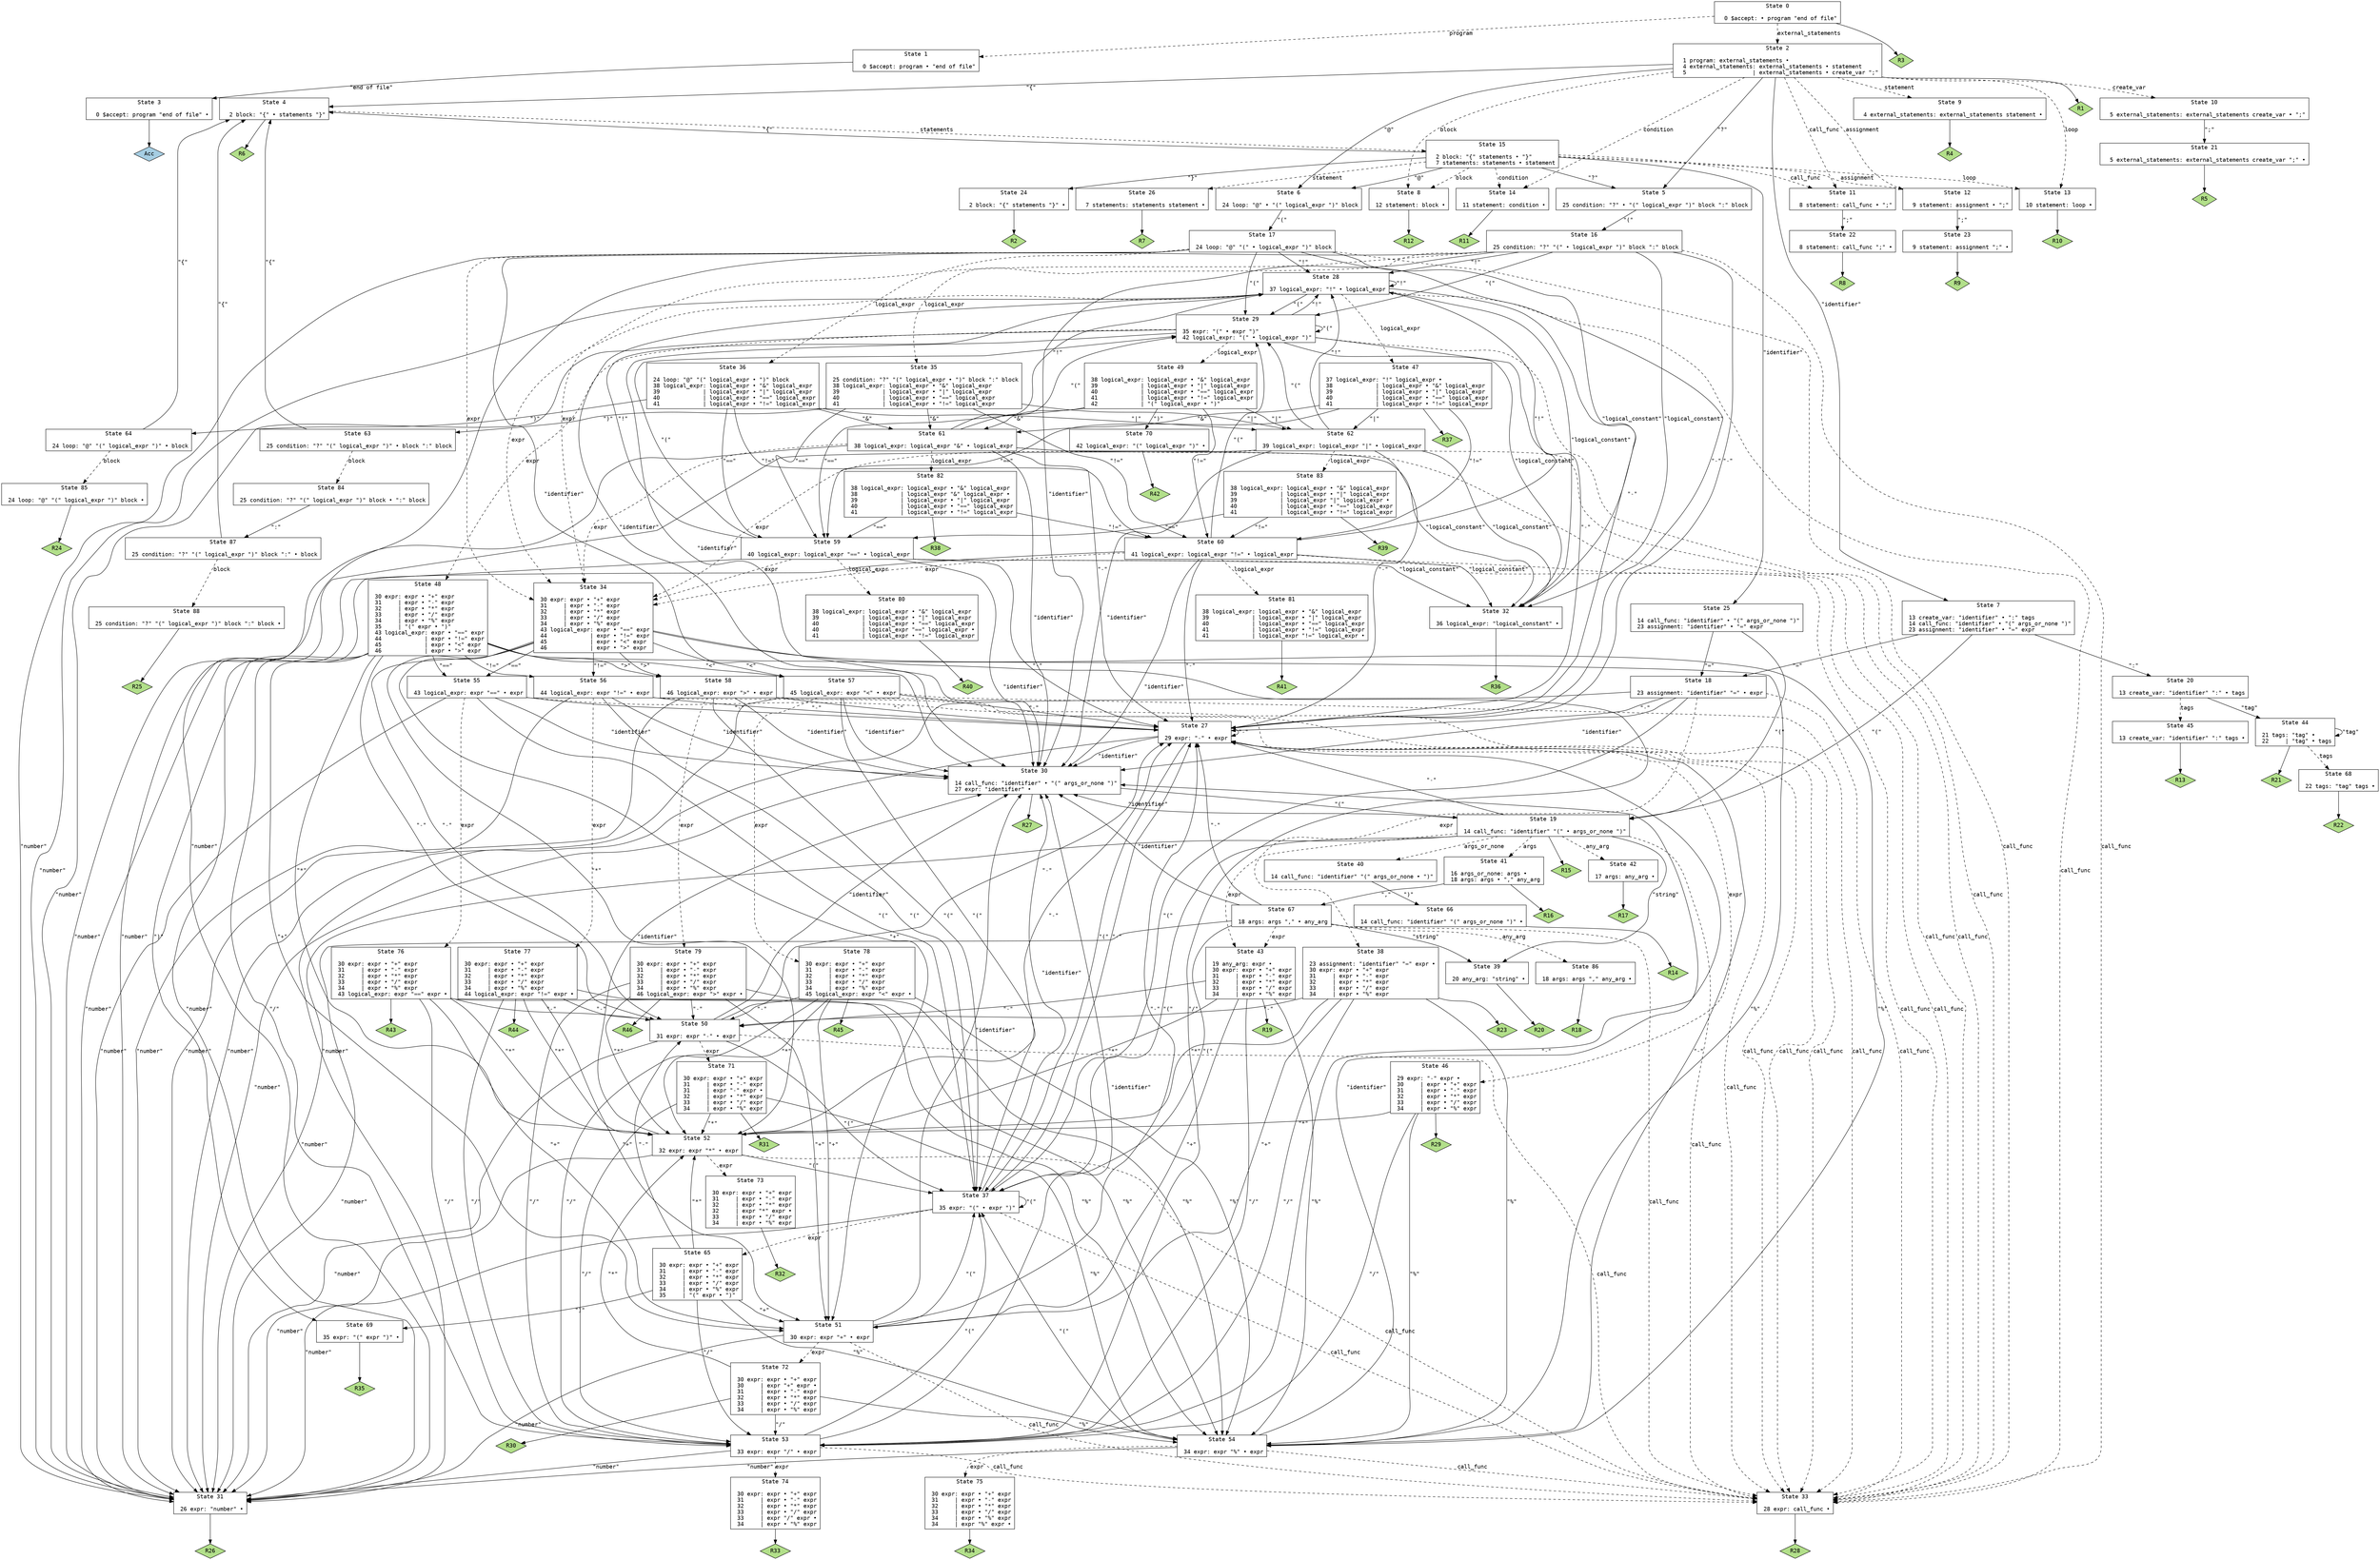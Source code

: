 // Generated by GNU Bison 3.8.2.
// Report bugs to <bug-bison@gnu.org>.
// Home page: <https://www.gnu.org/software/bison/>.

digraph "parser.y"
{
  node [fontname = courier, shape = box, colorscheme = paired6]
  edge [fontname = courier]

  0 [label="State 0\n\l  0 $accept: • program \"end of file\"\l"]
  0 -> 1 [style=dashed label="program"]
  0 -> 2 [style=dashed label="external_statements"]
  0 -> "0R3" [style=solid]
 "0R3" [label="R3", fillcolor=3, shape=diamond, style=filled]
  1 [label="State 1\n\l  0 $accept: program • \"end of file\"\l"]
  1 -> 3 [style=solid label="\"end of file\""]
  2 [label="State 2\n\l  1 program: external_statements •\l  4 external_statements: external_statements • statement\l  5                    | external_statements • create_var \";\"\l"]
  2 -> 4 [style=solid label="\"{\""]
  2 -> 5 [style=solid label="\"?\""]
  2 -> 6 [style=solid label="\"@\""]
  2 -> 7 [style=solid label="\"identifier\""]
  2 -> 8 [style=dashed label="block"]
  2 -> 9 [style=dashed label="statement"]
  2 -> 10 [style=dashed label="create_var"]
  2 -> 11 [style=dashed label="call_func"]
  2 -> 12 [style=dashed label="assignment"]
  2 -> 13 [style=dashed label="loop"]
  2 -> 14 [style=dashed label="condition"]
  2 -> "2R1" [style=solid]
 "2R1" [label="R1", fillcolor=3, shape=diamond, style=filled]
  3 [label="State 3\n\l  0 $accept: program \"end of file\" •\l"]
  3 -> "3R0" [style=solid]
 "3R0" [label="Acc", fillcolor=1, shape=diamond, style=filled]
  4 [label="State 4\n\l  2 block: \"{\" • statements \"}\"\l"]
  4 -> 15 [style=dashed label="statements"]
  4 -> "4R6" [style=solid]
 "4R6" [label="R6", fillcolor=3, shape=diamond, style=filled]
  5 [label="State 5\n\l 25 condition: \"?\" • \"(\" logical_expr \")\" block \":\" block\l"]
  5 -> 16 [style=solid label="\"(\""]
  6 [label="State 6\n\l 24 loop: \"@\" • \"(\" logical_expr \")\" block\l"]
  6 -> 17 [style=solid label="\"(\""]
  7 [label="State 7\n\l 13 create_var: \"identifier\" • \":\" tags\l 14 call_func: \"identifier\" • \"(\" args_or_none \")\"\l 23 assignment: \"identifier\" • \"=\" expr\l"]
  7 -> 18 [style=solid label="\"=\""]
  7 -> 19 [style=solid label="\"(\""]
  7 -> 20 [style=solid label="\":\""]
  8 [label="State 8\n\l 12 statement: block •\l"]
  8 -> "8R12" [style=solid]
 "8R12" [label="R12", fillcolor=3, shape=diamond, style=filled]
  9 [label="State 9\n\l  4 external_statements: external_statements statement •\l"]
  9 -> "9R4" [style=solid]
 "9R4" [label="R4", fillcolor=3, shape=diamond, style=filled]
  10 [label="State 10\n\l  5 external_statements: external_statements create_var • \";\"\l"]
  10 -> 21 [style=solid label="\";\""]
  11 [label="State 11\n\l  8 statement: call_func • \";\"\l"]
  11 -> 22 [style=solid label="\";\""]
  12 [label="State 12\n\l  9 statement: assignment • \";\"\l"]
  12 -> 23 [style=solid label="\";\""]
  13 [label="State 13\n\l 10 statement: loop •\l"]
  13 -> "13R10" [style=solid]
 "13R10" [label="R10", fillcolor=3, shape=diamond, style=filled]
  14 [label="State 14\n\l 11 statement: condition •\l"]
  14 -> "14R11" [style=solid]
 "14R11" [label="R11", fillcolor=3, shape=diamond, style=filled]
  15 [label="State 15\n\l  2 block: \"{\" statements • \"}\"\l  7 statements: statements • statement\l"]
  15 -> 4 [style=solid label="\"{\""]
  15 -> 24 [style=solid label="\"}\""]
  15 -> 5 [style=solid label="\"?\""]
  15 -> 6 [style=solid label="\"@\""]
  15 -> 25 [style=solid label="\"identifier\""]
  15 -> 8 [style=dashed label="block"]
  15 -> 26 [style=dashed label="statement"]
  15 -> 11 [style=dashed label="call_func"]
  15 -> 12 [style=dashed label="assignment"]
  15 -> 13 [style=dashed label="loop"]
  15 -> 14 [style=dashed label="condition"]
  16 [label="State 16\n\l 25 condition: \"?\" \"(\" • logical_expr \")\" block \":\" block\l"]
  16 -> 27 [style=solid label="\"-\""]
  16 -> 28 [style=solid label="\"!\""]
  16 -> 29 [style=solid label="\"(\""]
  16 -> 30 [style=solid label="\"identifier\""]
  16 -> 31 [style=solid label="\"number\""]
  16 -> 32 [style=solid label="\"logical_constant\""]
  16 -> 33 [style=dashed label="call_func"]
  16 -> 34 [style=dashed label="expr"]
  16 -> 35 [style=dashed label="logical_expr"]
  17 [label="State 17\n\l 24 loop: \"@\" \"(\" • logical_expr \")\" block\l"]
  17 -> 27 [style=solid label="\"-\""]
  17 -> 28 [style=solid label="\"!\""]
  17 -> 29 [style=solid label="\"(\""]
  17 -> 30 [style=solid label="\"identifier\""]
  17 -> 31 [style=solid label="\"number\""]
  17 -> 32 [style=solid label="\"logical_constant\""]
  17 -> 33 [style=dashed label="call_func"]
  17 -> 34 [style=dashed label="expr"]
  17 -> 36 [style=dashed label="logical_expr"]
  18 [label="State 18\n\l 23 assignment: \"identifier\" \"=\" • expr\l"]
  18 -> 27 [style=solid label="\"-\""]
  18 -> 37 [style=solid label="\"(\""]
  18 -> 30 [style=solid label="\"identifier\""]
  18 -> 31 [style=solid label="\"number\""]
  18 -> 33 [style=dashed label="call_func"]
  18 -> 38 [style=dashed label="expr"]
  19 [label="State 19\n\l 14 call_func: \"identifier\" \"(\" • args_or_none \")\"\l"]
  19 -> 27 [style=solid label="\"-\""]
  19 -> 37 [style=solid label="\"(\""]
  19 -> 30 [style=solid label="\"identifier\""]
  19 -> 39 [style=solid label="\"string\""]
  19 -> 31 [style=solid label="\"number\""]
  19 -> 33 [style=dashed label="call_func"]
  19 -> 40 [style=dashed label="args_or_none"]
  19 -> 41 [style=dashed label="args"]
  19 -> 42 [style=dashed label="any_arg"]
  19 -> 43 [style=dashed label="expr"]
  19 -> "19R15" [style=solid]
 "19R15" [label="R15", fillcolor=3, shape=diamond, style=filled]
  20 [label="State 20\n\l 13 create_var: \"identifier\" \":\" • tags\l"]
  20 -> 44 [style=solid label="\"tag\""]
  20 -> 45 [style=dashed label="tags"]
  21 [label="State 21\n\l  5 external_statements: external_statements create_var \";\" •\l"]
  21 -> "21R5" [style=solid]
 "21R5" [label="R5", fillcolor=3, shape=diamond, style=filled]
  22 [label="State 22\n\l  8 statement: call_func \";\" •\l"]
  22 -> "22R8" [style=solid]
 "22R8" [label="R8", fillcolor=3, shape=diamond, style=filled]
  23 [label="State 23\n\l  9 statement: assignment \";\" •\l"]
  23 -> "23R9" [style=solid]
 "23R9" [label="R9", fillcolor=3, shape=diamond, style=filled]
  24 [label="State 24\n\l  2 block: \"{\" statements \"}\" •\l"]
  24 -> "24R2" [style=solid]
 "24R2" [label="R2", fillcolor=3, shape=diamond, style=filled]
  25 [label="State 25\n\l 14 call_func: \"identifier\" • \"(\" args_or_none \")\"\l 23 assignment: \"identifier\" • \"=\" expr\l"]
  25 -> 18 [style=solid label="\"=\""]
  25 -> 19 [style=solid label="\"(\""]
  26 [label="State 26\n\l  7 statements: statements statement •\l"]
  26 -> "26R7" [style=solid]
 "26R7" [label="R7", fillcolor=3, shape=diamond, style=filled]
  27 [label="State 27\n\l 29 expr: \"-\" • expr\l"]
  27 -> 27 [style=solid label="\"-\""]
  27 -> 37 [style=solid label="\"(\""]
  27 -> 30 [style=solid label="\"identifier\""]
  27 -> 31 [style=solid label="\"number\""]
  27 -> 33 [style=dashed label="call_func"]
  27 -> 46 [style=dashed label="expr"]
  28 [label="State 28\n\l 37 logical_expr: \"!\" • logical_expr\l"]
  28 -> 27 [style=solid label="\"-\""]
  28 -> 28 [style=solid label="\"!\""]
  28 -> 29 [style=solid label="\"(\""]
  28 -> 30 [style=solid label="\"identifier\""]
  28 -> 31 [style=solid label="\"number\""]
  28 -> 32 [style=solid label="\"logical_constant\""]
  28 -> 33 [style=dashed label="call_func"]
  28 -> 34 [style=dashed label="expr"]
  28 -> 47 [style=dashed label="logical_expr"]
  29 [label="State 29\n\l 35 expr: \"(\" • expr \")\"\l 42 logical_expr: \"(\" • logical_expr \")\"\l"]
  29 -> 27 [style=solid label="\"-\""]
  29 -> 28 [style=solid label="\"!\""]
  29 -> 29 [style=solid label="\"(\""]
  29 -> 30 [style=solid label="\"identifier\""]
  29 -> 31 [style=solid label="\"number\""]
  29 -> 32 [style=solid label="\"logical_constant\""]
  29 -> 33 [style=dashed label="call_func"]
  29 -> 48 [style=dashed label="expr"]
  29 -> 49 [style=dashed label="logical_expr"]
  30 [label="State 30\n\l 14 call_func: \"identifier\" • \"(\" args_or_none \")\"\l 27 expr: \"identifier\" •\l"]
  30 -> 19 [style=solid label="\"(\""]
  30 -> "30R27" [style=solid]
 "30R27" [label="R27", fillcolor=3, shape=diamond, style=filled]
  31 [label="State 31\n\l 26 expr: \"number\" •\l"]
  31 -> "31R26" [style=solid]
 "31R26" [label="R26", fillcolor=3, shape=diamond, style=filled]
  32 [label="State 32\n\l 36 logical_expr: \"logical_constant\" •\l"]
  32 -> "32R36" [style=solid]
 "32R36" [label="R36", fillcolor=3, shape=diamond, style=filled]
  33 [label="State 33\n\l 28 expr: call_func •\l"]
  33 -> "33R28" [style=solid]
 "33R28" [label="R28", fillcolor=3, shape=diamond, style=filled]
  34 [label="State 34\n\l 30 expr: expr • \"+\" expr\l 31     | expr • \"-\" expr\l 32     | expr • \"*\" expr\l 33     | expr • \"/\" expr\l 34     | expr • \"%\" expr\l 43 logical_expr: expr • \"==\" expr\l 44             | expr • \"!=\" expr\l 45             | expr • \"<\" expr\l 46             | expr • \">\" expr\l"]
  34 -> 50 [style=solid label="\"-\""]
  34 -> 51 [style=solid label="\"+\""]
  34 -> 52 [style=solid label="\"*\""]
  34 -> 53 [style=solid label="\"/\""]
  34 -> 54 [style=solid label="\"%\""]
  34 -> 55 [style=solid label="\"==\""]
  34 -> 56 [style=solid label="\"!=\""]
  34 -> 57 [style=solid label="\"<\""]
  34 -> 58 [style=solid label="\">\""]
  35 [label="State 35\n\l 25 condition: \"?\" \"(\" logical_expr • \")\" block \":\" block\l 38 logical_expr: logical_expr • \"&\" logical_expr\l 39             | logical_expr • \"|\" logical_expr\l 40             | logical_expr • \"==\" logical_expr\l 41             | logical_expr • \"!=\" logical_expr\l"]
  35 -> 59 [style=solid label="\"==\""]
  35 -> 60 [style=solid label="\"!=\""]
  35 -> 61 [style=solid label="\"&\""]
  35 -> 62 [style=solid label="\"|\""]
  35 -> 63 [style=solid label="\")\""]
  36 [label="State 36\n\l 24 loop: \"@\" \"(\" logical_expr • \")\" block\l 38 logical_expr: logical_expr • \"&\" logical_expr\l 39             | logical_expr • \"|\" logical_expr\l 40             | logical_expr • \"==\" logical_expr\l 41             | logical_expr • \"!=\" logical_expr\l"]
  36 -> 59 [style=solid label="\"==\""]
  36 -> 60 [style=solid label="\"!=\""]
  36 -> 61 [style=solid label="\"&\""]
  36 -> 62 [style=solid label="\"|\""]
  36 -> 64 [style=solid label="\")\""]
  37 [label="State 37\n\l 35 expr: \"(\" • expr \")\"\l"]
  37 -> 27 [style=solid label="\"-\""]
  37 -> 37 [style=solid label="\"(\""]
  37 -> 30 [style=solid label="\"identifier\""]
  37 -> 31 [style=solid label="\"number\""]
  37 -> 33 [style=dashed label="call_func"]
  37 -> 65 [style=dashed label="expr"]
  38 [label="State 38\n\l 23 assignment: \"identifier\" \"=\" expr •\l 30 expr: expr • \"+\" expr\l 31     | expr • \"-\" expr\l 32     | expr • \"*\" expr\l 33     | expr • \"/\" expr\l 34     | expr • \"%\" expr\l"]
  38 -> 50 [style=solid label="\"-\""]
  38 -> 51 [style=solid label="\"+\""]
  38 -> 52 [style=solid label="\"*\""]
  38 -> 53 [style=solid label="\"/\""]
  38 -> 54 [style=solid label="\"%\""]
  38 -> "38R23" [style=solid]
 "38R23" [label="R23", fillcolor=3, shape=diamond, style=filled]
  39 [label="State 39\n\l 20 any_arg: \"string\" •\l"]
  39 -> "39R20" [style=solid]
 "39R20" [label="R20", fillcolor=3, shape=diamond, style=filled]
  40 [label="State 40\n\l 14 call_func: \"identifier\" \"(\" args_or_none • \")\"\l"]
  40 -> 66 [style=solid label="\")\""]
  41 [label="State 41\n\l 16 args_or_none: args •\l 18 args: args • \",\" any_arg\l"]
  41 -> 67 [style=solid label="\",\""]
  41 -> "41R16" [style=solid]
 "41R16" [label="R16", fillcolor=3, shape=diamond, style=filled]
  42 [label="State 42\n\l 17 args: any_arg •\l"]
  42 -> "42R17" [style=solid]
 "42R17" [label="R17", fillcolor=3, shape=diamond, style=filled]
  43 [label="State 43\n\l 19 any_arg: expr •\l 30 expr: expr • \"+\" expr\l 31     | expr • \"-\" expr\l 32     | expr • \"*\" expr\l 33     | expr • \"/\" expr\l 34     | expr • \"%\" expr\l"]
  43 -> 50 [style=solid label="\"-\""]
  43 -> 51 [style=solid label="\"+\""]
  43 -> 52 [style=solid label="\"*\""]
  43 -> 53 [style=solid label="\"/\""]
  43 -> 54 [style=solid label="\"%\""]
  43 -> "43R19" [style=solid]
 "43R19" [label="R19", fillcolor=3, shape=diamond, style=filled]
  44 [label="State 44\n\l 21 tags: \"tag\" •\l 22     | \"tag\" • tags\l"]
  44 -> 44 [style=solid label="\"tag\""]
  44 -> 68 [style=dashed label="tags"]
  44 -> "44R21" [style=solid]
 "44R21" [label="R21", fillcolor=3, shape=diamond, style=filled]
  45 [label="State 45\n\l 13 create_var: \"identifier\" \":\" tags •\l"]
  45 -> "45R13" [style=solid]
 "45R13" [label="R13", fillcolor=3, shape=diamond, style=filled]
  46 [label="State 46\n\l 29 expr: \"-\" expr •\l 30     | expr • \"+\" expr\l 31     | expr • \"-\" expr\l 32     | expr • \"*\" expr\l 33     | expr • \"/\" expr\l 34     | expr • \"%\" expr\l"]
  46 -> 52 [style=solid label="\"*\""]
  46 -> 53 [style=solid label="\"/\""]
  46 -> 54 [style=solid label="\"%\""]
  46 -> "46R29" [style=solid]
 "46R29" [label="R29", fillcolor=3, shape=diamond, style=filled]
  47 [label="State 47\n\l 37 logical_expr: \"!\" logical_expr •\l 38             | logical_expr • \"&\" logical_expr\l 39             | logical_expr • \"|\" logical_expr\l 40             | logical_expr • \"==\" logical_expr\l 41             | logical_expr • \"!=\" logical_expr\l"]
  47 -> 59 [style=solid label="\"==\""]
  47 -> 60 [style=solid label="\"!=\""]
  47 -> 61 [style=solid label="\"&\""]
  47 -> 62 [style=solid label="\"|\""]
  47 -> "47R37" [style=solid]
 "47R37" [label="R37", fillcolor=3, shape=diamond, style=filled]
  48 [label="State 48\n\l 30 expr: expr • \"+\" expr\l 31     | expr • \"-\" expr\l 32     | expr • \"*\" expr\l 33     | expr • \"/\" expr\l 34     | expr • \"%\" expr\l 35     | \"(\" expr • \")\"\l 43 logical_expr: expr • \"==\" expr\l 44             | expr • \"!=\" expr\l 45             | expr • \"<\" expr\l 46             | expr • \">\" expr\l"]
  48 -> 50 [style=solid label="\"-\""]
  48 -> 51 [style=solid label="\"+\""]
  48 -> 52 [style=solid label="\"*\""]
  48 -> 53 [style=solid label="\"/\""]
  48 -> 54 [style=solid label="\"%\""]
  48 -> 55 [style=solid label="\"==\""]
  48 -> 56 [style=solid label="\"!=\""]
  48 -> 57 [style=solid label="\"<\""]
  48 -> 58 [style=solid label="\">\""]
  48 -> 69 [style=solid label="\")\""]
  49 [label="State 49\n\l 38 logical_expr: logical_expr • \"&\" logical_expr\l 39             | logical_expr • \"|\" logical_expr\l 40             | logical_expr • \"==\" logical_expr\l 41             | logical_expr • \"!=\" logical_expr\l 42             | \"(\" logical_expr • \")\"\l"]
  49 -> 59 [style=solid label="\"==\""]
  49 -> 60 [style=solid label="\"!=\""]
  49 -> 61 [style=solid label="\"&\""]
  49 -> 62 [style=solid label="\"|\""]
  49 -> 70 [style=solid label="\")\""]
  50 [label="State 50\n\l 31 expr: expr \"-\" • expr\l"]
  50 -> 27 [style=solid label="\"-\""]
  50 -> 37 [style=solid label="\"(\""]
  50 -> 30 [style=solid label="\"identifier\""]
  50 -> 31 [style=solid label="\"number\""]
  50 -> 33 [style=dashed label="call_func"]
  50 -> 71 [style=dashed label="expr"]
  51 [label="State 51\n\l 30 expr: expr \"+\" • expr\l"]
  51 -> 27 [style=solid label="\"-\""]
  51 -> 37 [style=solid label="\"(\""]
  51 -> 30 [style=solid label="\"identifier\""]
  51 -> 31 [style=solid label="\"number\""]
  51 -> 33 [style=dashed label="call_func"]
  51 -> 72 [style=dashed label="expr"]
  52 [label="State 52\n\l 32 expr: expr \"*\" • expr\l"]
  52 -> 27 [style=solid label="\"-\""]
  52 -> 37 [style=solid label="\"(\""]
  52 -> 30 [style=solid label="\"identifier\""]
  52 -> 31 [style=solid label="\"number\""]
  52 -> 33 [style=dashed label="call_func"]
  52 -> 73 [style=dashed label="expr"]
  53 [label="State 53\n\l 33 expr: expr \"/\" • expr\l"]
  53 -> 27 [style=solid label="\"-\""]
  53 -> 37 [style=solid label="\"(\""]
  53 -> 30 [style=solid label="\"identifier\""]
  53 -> 31 [style=solid label="\"number\""]
  53 -> 33 [style=dashed label="call_func"]
  53 -> 74 [style=dashed label="expr"]
  54 [label="State 54\n\l 34 expr: expr \"%\" • expr\l"]
  54 -> 27 [style=solid label="\"-\""]
  54 -> 37 [style=solid label="\"(\""]
  54 -> 30 [style=solid label="\"identifier\""]
  54 -> 31 [style=solid label="\"number\""]
  54 -> 33 [style=dashed label="call_func"]
  54 -> 75 [style=dashed label="expr"]
  55 [label="State 55\n\l 43 logical_expr: expr \"==\" • expr\l"]
  55 -> 27 [style=solid label="\"-\""]
  55 -> 37 [style=solid label="\"(\""]
  55 -> 30 [style=solid label="\"identifier\""]
  55 -> 31 [style=solid label="\"number\""]
  55 -> 33 [style=dashed label="call_func"]
  55 -> 76 [style=dashed label="expr"]
  56 [label="State 56\n\l 44 logical_expr: expr \"!=\" • expr\l"]
  56 -> 27 [style=solid label="\"-\""]
  56 -> 37 [style=solid label="\"(\""]
  56 -> 30 [style=solid label="\"identifier\""]
  56 -> 31 [style=solid label="\"number\""]
  56 -> 33 [style=dashed label="call_func"]
  56 -> 77 [style=dashed label="expr"]
  57 [label="State 57\n\l 45 logical_expr: expr \"<\" • expr\l"]
  57 -> 27 [style=solid label="\"-\""]
  57 -> 37 [style=solid label="\"(\""]
  57 -> 30 [style=solid label="\"identifier\""]
  57 -> 31 [style=solid label="\"number\""]
  57 -> 33 [style=dashed label="call_func"]
  57 -> 78 [style=dashed label="expr"]
  58 [label="State 58\n\l 46 logical_expr: expr \">\" • expr\l"]
  58 -> 27 [style=solid label="\"-\""]
  58 -> 37 [style=solid label="\"(\""]
  58 -> 30 [style=solid label="\"identifier\""]
  58 -> 31 [style=solid label="\"number\""]
  58 -> 33 [style=dashed label="call_func"]
  58 -> 79 [style=dashed label="expr"]
  59 [label="State 59\n\l 40 logical_expr: logical_expr \"==\" • logical_expr\l"]
  59 -> 27 [style=solid label="\"-\""]
  59 -> 28 [style=solid label="\"!\""]
  59 -> 29 [style=solid label="\"(\""]
  59 -> 30 [style=solid label="\"identifier\""]
  59 -> 31 [style=solid label="\"number\""]
  59 -> 32 [style=solid label="\"logical_constant\""]
  59 -> 33 [style=dashed label="call_func"]
  59 -> 34 [style=dashed label="expr"]
  59 -> 80 [style=dashed label="logical_expr"]
  60 [label="State 60\n\l 41 logical_expr: logical_expr \"!=\" • logical_expr\l"]
  60 -> 27 [style=solid label="\"-\""]
  60 -> 28 [style=solid label="\"!\""]
  60 -> 29 [style=solid label="\"(\""]
  60 -> 30 [style=solid label="\"identifier\""]
  60 -> 31 [style=solid label="\"number\""]
  60 -> 32 [style=solid label="\"logical_constant\""]
  60 -> 33 [style=dashed label="call_func"]
  60 -> 34 [style=dashed label="expr"]
  60 -> 81 [style=dashed label="logical_expr"]
  61 [label="State 61\n\l 38 logical_expr: logical_expr \"&\" • logical_expr\l"]
  61 -> 27 [style=solid label="\"-\""]
  61 -> 28 [style=solid label="\"!\""]
  61 -> 29 [style=solid label="\"(\""]
  61 -> 30 [style=solid label="\"identifier\""]
  61 -> 31 [style=solid label="\"number\""]
  61 -> 32 [style=solid label="\"logical_constant\""]
  61 -> 33 [style=dashed label="call_func"]
  61 -> 34 [style=dashed label="expr"]
  61 -> 82 [style=dashed label="logical_expr"]
  62 [label="State 62\n\l 39 logical_expr: logical_expr \"|\" • logical_expr\l"]
  62 -> 27 [style=solid label="\"-\""]
  62 -> 28 [style=solid label="\"!\""]
  62 -> 29 [style=solid label="\"(\""]
  62 -> 30 [style=solid label="\"identifier\""]
  62 -> 31 [style=solid label="\"number\""]
  62 -> 32 [style=solid label="\"logical_constant\""]
  62 -> 33 [style=dashed label="call_func"]
  62 -> 34 [style=dashed label="expr"]
  62 -> 83 [style=dashed label="logical_expr"]
  63 [label="State 63\n\l 25 condition: \"?\" \"(\" logical_expr \")\" • block \":\" block\l"]
  63 -> 4 [style=solid label="\"{\""]
  63 -> 84 [style=dashed label="block"]
  64 [label="State 64\n\l 24 loop: \"@\" \"(\" logical_expr \")\" • block\l"]
  64 -> 4 [style=solid label="\"{\""]
  64 -> 85 [style=dashed label="block"]
  65 [label="State 65\n\l 30 expr: expr • \"+\" expr\l 31     | expr • \"-\" expr\l 32     | expr • \"*\" expr\l 33     | expr • \"/\" expr\l 34     | expr • \"%\" expr\l 35     | \"(\" expr • \")\"\l"]
  65 -> 50 [style=solid label="\"-\""]
  65 -> 51 [style=solid label="\"+\""]
  65 -> 52 [style=solid label="\"*\""]
  65 -> 53 [style=solid label="\"/\""]
  65 -> 54 [style=solid label="\"%\""]
  65 -> 69 [style=solid label="\")\""]
  66 [label="State 66\n\l 14 call_func: \"identifier\" \"(\" args_or_none \")\" •\l"]
  66 -> "66R14" [style=solid]
 "66R14" [label="R14", fillcolor=3, shape=diamond, style=filled]
  67 [label="State 67\n\l 18 args: args \",\" • any_arg\l"]
  67 -> 27 [style=solid label="\"-\""]
  67 -> 37 [style=solid label="\"(\""]
  67 -> 30 [style=solid label="\"identifier\""]
  67 -> 39 [style=solid label="\"string\""]
  67 -> 31 [style=solid label="\"number\""]
  67 -> 33 [style=dashed label="call_func"]
  67 -> 86 [style=dashed label="any_arg"]
  67 -> 43 [style=dashed label="expr"]
  68 [label="State 68\n\l 22 tags: \"tag\" tags •\l"]
  68 -> "68R22" [style=solid]
 "68R22" [label="R22", fillcolor=3, shape=diamond, style=filled]
  69 [label="State 69\n\l 35 expr: \"(\" expr \")\" •\l"]
  69 -> "69R35" [style=solid]
 "69R35" [label="R35", fillcolor=3, shape=diamond, style=filled]
  70 [label="State 70\n\l 42 logical_expr: \"(\" logical_expr \")\" •\l"]
  70 -> "70R42" [style=solid]
 "70R42" [label="R42", fillcolor=3, shape=diamond, style=filled]
  71 [label="State 71\n\l 30 expr: expr • \"+\" expr\l 31     | expr • \"-\" expr\l 31     | expr \"-\" expr •\l 32     | expr • \"*\" expr\l 33     | expr • \"/\" expr\l 34     | expr • \"%\" expr\l"]
  71 -> 52 [style=solid label="\"*\""]
  71 -> 53 [style=solid label="\"/\""]
  71 -> 54 [style=solid label="\"%\""]
  71 -> "71R31" [style=solid]
 "71R31" [label="R31", fillcolor=3, shape=diamond, style=filled]
  72 [label="State 72\n\l 30 expr: expr • \"+\" expr\l 30     | expr \"+\" expr •\l 31     | expr • \"-\" expr\l 32     | expr • \"*\" expr\l 33     | expr • \"/\" expr\l 34     | expr • \"%\" expr\l"]
  72 -> 52 [style=solid label="\"*\""]
  72 -> 53 [style=solid label="\"/\""]
  72 -> 54 [style=solid label="\"%\""]
  72 -> "72R30" [style=solid]
 "72R30" [label="R30", fillcolor=3, shape=diamond, style=filled]
  73 [label="State 73\n\l 30 expr: expr • \"+\" expr\l 31     | expr • \"-\" expr\l 32     | expr • \"*\" expr\l 32     | expr \"*\" expr •\l 33     | expr • \"/\" expr\l 34     | expr • \"%\" expr\l"]
  73 -> "73R32" [style=solid]
 "73R32" [label="R32", fillcolor=3, shape=diamond, style=filled]
  74 [label="State 74\n\l 30 expr: expr • \"+\" expr\l 31     | expr • \"-\" expr\l 32     | expr • \"*\" expr\l 33     | expr • \"/\" expr\l 33     | expr \"/\" expr •\l 34     | expr • \"%\" expr\l"]
  74 -> "74R33" [style=solid]
 "74R33" [label="R33", fillcolor=3, shape=diamond, style=filled]
  75 [label="State 75\n\l 30 expr: expr • \"+\" expr\l 31     | expr • \"-\" expr\l 32     | expr • \"*\" expr\l 33     | expr • \"/\" expr\l 34     | expr • \"%\" expr\l 34     | expr \"%\" expr •\l"]
  75 -> "75R34" [style=solid]
 "75R34" [label="R34", fillcolor=3, shape=diamond, style=filled]
  76 [label="State 76\n\l 30 expr: expr • \"+\" expr\l 31     | expr • \"-\" expr\l 32     | expr • \"*\" expr\l 33     | expr • \"/\" expr\l 34     | expr • \"%\" expr\l 43 logical_expr: expr \"==\" expr •\l"]
  76 -> 50 [style=solid label="\"-\""]
  76 -> 51 [style=solid label="\"+\""]
  76 -> 52 [style=solid label="\"*\""]
  76 -> 53 [style=solid label="\"/\""]
  76 -> 54 [style=solid label="\"%\""]
  76 -> "76R43" [style=solid]
 "76R43" [label="R43", fillcolor=3, shape=diamond, style=filled]
  77 [label="State 77\n\l 30 expr: expr • \"+\" expr\l 31     | expr • \"-\" expr\l 32     | expr • \"*\" expr\l 33     | expr • \"/\" expr\l 34     | expr • \"%\" expr\l 44 logical_expr: expr \"!=\" expr •\l"]
  77 -> 50 [style=solid label="\"-\""]
  77 -> 51 [style=solid label="\"+\""]
  77 -> 52 [style=solid label="\"*\""]
  77 -> 53 [style=solid label="\"/\""]
  77 -> 54 [style=solid label="\"%\""]
  77 -> "77R44" [style=solid]
 "77R44" [label="R44", fillcolor=3, shape=diamond, style=filled]
  78 [label="State 78\n\l 30 expr: expr • \"+\" expr\l 31     | expr • \"-\" expr\l 32     | expr • \"*\" expr\l 33     | expr • \"/\" expr\l 34     | expr • \"%\" expr\l 45 logical_expr: expr \"<\" expr •\l"]
  78 -> 50 [style=solid label="\"-\""]
  78 -> 51 [style=solid label="\"+\""]
  78 -> 52 [style=solid label="\"*\""]
  78 -> 53 [style=solid label="\"/\""]
  78 -> 54 [style=solid label="\"%\""]
  78 -> "78R45" [style=solid]
 "78R45" [label="R45", fillcolor=3, shape=diamond, style=filled]
  79 [label="State 79\n\l 30 expr: expr • \"+\" expr\l 31     | expr • \"-\" expr\l 32     | expr • \"*\" expr\l 33     | expr • \"/\" expr\l 34     | expr • \"%\" expr\l 46 logical_expr: expr \">\" expr •\l"]
  79 -> 50 [style=solid label="\"-\""]
  79 -> 51 [style=solid label="\"+\""]
  79 -> 52 [style=solid label="\"*\""]
  79 -> 53 [style=solid label="\"/\""]
  79 -> 54 [style=solid label="\"%\""]
  79 -> "79R46" [style=solid]
 "79R46" [label="R46", fillcolor=3, shape=diamond, style=filled]
  80 [label="State 80\n\l 38 logical_expr: logical_expr • \"&\" logical_expr\l 39             | logical_expr • \"|\" logical_expr\l 40             | logical_expr • \"==\" logical_expr\l 40             | logical_expr \"==\" logical_expr •\l 41             | logical_expr • \"!=\" logical_expr\l"]
  80 -> "80R40" [style=solid]
 "80R40" [label="R40", fillcolor=3, shape=diamond, style=filled]
  81 [label="State 81\n\l 38 logical_expr: logical_expr • \"&\" logical_expr\l 39             | logical_expr • \"|\" logical_expr\l 40             | logical_expr • \"==\" logical_expr\l 41             | logical_expr • \"!=\" logical_expr\l 41             | logical_expr \"!=\" logical_expr •\l"]
  81 -> "81R41" [style=solid]
 "81R41" [label="R41", fillcolor=3, shape=diamond, style=filled]
  82 [label="State 82\n\l 38 logical_expr: logical_expr • \"&\" logical_expr\l 38             | logical_expr \"&\" logical_expr •\l 39             | logical_expr • \"|\" logical_expr\l 40             | logical_expr • \"==\" logical_expr\l 41             | logical_expr • \"!=\" logical_expr\l"]
  82 -> 59 [style=solid label="\"==\""]
  82 -> 60 [style=solid label="\"!=\""]
  82 -> "82R38" [style=solid]
 "82R38" [label="R38", fillcolor=3, shape=diamond, style=filled]
  83 [label="State 83\n\l 38 logical_expr: logical_expr • \"&\" logical_expr\l 39             | logical_expr • \"|\" logical_expr\l 39             | logical_expr \"|\" logical_expr •\l 40             | logical_expr • \"==\" logical_expr\l 41             | logical_expr • \"!=\" logical_expr\l"]
  83 -> 59 [style=solid label="\"==\""]
  83 -> 60 [style=solid label="\"!=\""]
  83 -> "83R39" [style=solid]
 "83R39" [label="R39", fillcolor=3, shape=diamond, style=filled]
  84 [label="State 84\n\l 25 condition: \"?\" \"(\" logical_expr \")\" block • \":\" block\l"]
  84 -> 87 [style=solid label="\":\""]
  85 [label="State 85\n\l 24 loop: \"@\" \"(\" logical_expr \")\" block •\l"]
  85 -> "85R24" [style=solid]
 "85R24" [label="R24", fillcolor=3, shape=diamond, style=filled]
  86 [label="State 86\n\l 18 args: args \",\" any_arg •\l"]
  86 -> "86R18" [style=solid]
 "86R18" [label="R18", fillcolor=3, shape=diamond, style=filled]
  87 [label="State 87\n\l 25 condition: \"?\" \"(\" logical_expr \")\" block \":\" • block\l"]
  87 -> 4 [style=solid label="\"{\""]
  87 -> 88 [style=dashed label="block"]
  88 [label="State 88\n\l 25 condition: \"?\" \"(\" logical_expr \")\" block \":\" block •\l"]
  88 -> "88R25" [style=solid]
 "88R25" [label="R25", fillcolor=3, shape=diamond, style=filled]
}
